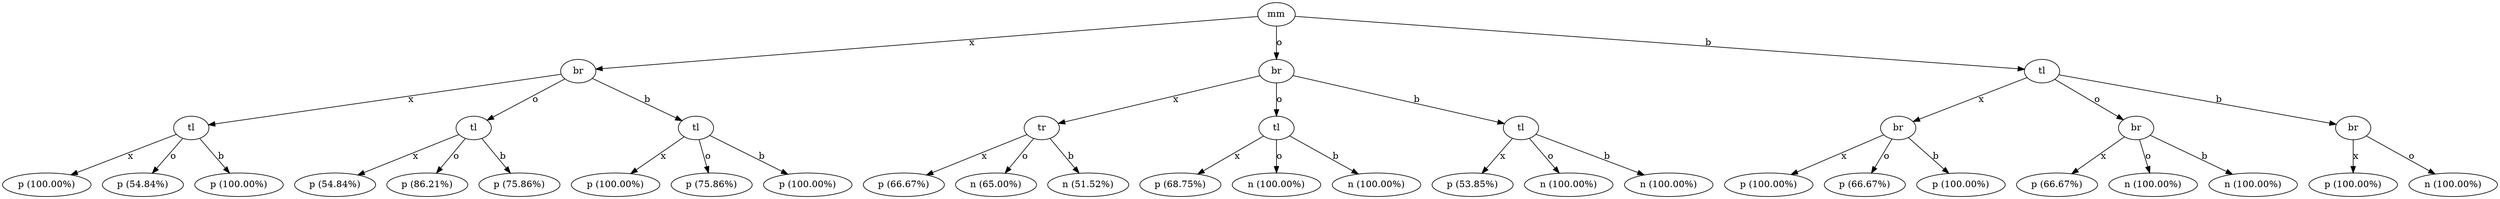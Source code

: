 digraph G {
"bg==" [ shape=oval label="mm"]
"bg==" -> "bi0w" [ label="x" ]
"bi0w" [ shape=oval label="br"]
"bi0w" -> "bi0wLTA=" [ label="x" ]
"bi0wLTA=" [ shape=oval label="tl"]
"bi0wLTA=" -> "bi0wLTAtMA==" [ label="x" ]
"bi0wLTAtMA==" [ shape=oval label="p (100.00%)"]
"bi0wLTA=" -> "bi0wLTAtMQ==" [ label="o" ]
"bi0wLTAtMQ==" [ shape=oval label="p (54.84%)"]
"bi0wLTA=" -> "bi0wLTAtMg==" [ label="b" ]
"bi0wLTAtMg==" [ shape=oval label="p (100.00%)"]
"bi0w" -> "bi0wLTE=" [ label="o" ]
"bi0wLTE=" [ shape=oval label="tl"]
"bi0wLTE=" -> "bi0wLTEtMA==" [ label="x" ]
"bi0wLTEtMA==" [ shape=oval label="p (54.84%)"]
"bi0wLTE=" -> "bi0wLTEtMQ==" [ label="o" ]
"bi0wLTEtMQ==" [ shape=oval label="p (86.21%)"]
"bi0wLTE=" -> "bi0wLTEtMg==" [ label="b" ]
"bi0wLTEtMg==" [ shape=oval label="p (75.86%)"]
"bi0w" -> "bi0wLTI=" [ label="b" ]
"bi0wLTI=" [ shape=oval label="tl"]
"bi0wLTI=" -> "bi0wLTItMA==" [ label="x" ]
"bi0wLTItMA==" [ shape=oval label="p (100.00%)"]
"bi0wLTI=" -> "bi0wLTItMQ==" [ label="o" ]
"bi0wLTItMQ==" [ shape=oval label="p (75.86%)"]
"bi0wLTI=" -> "bi0wLTItMg==" [ label="b" ]
"bi0wLTItMg==" [ shape=oval label="p (100.00%)"]
"bg==" -> "bi0x" [ label="o" ]
"bi0x" [ shape=oval label="br"]
"bi0x" -> "bi0xLTA=" [ label="x" ]
"bi0xLTA=" [ shape=oval label="tr"]
"bi0xLTA=" -> "bi0xLTAtMA==" [ label="x" ]
"bi0xLTAtMA==" [ shape=oval label="p (66.67%)"]
"bi0xLTA=" -> "bi0xLTAtMQ==" [ label="o" ]
"bi0xLTAtMQ==" [ shape=oval label="n (65.00%)"]
"bi0xLTA=" -> "bi0xLTAtMg==" [ label="b" ]
"bi0xLTAtMg==" [ shape=oval label="n (51.52%)"]
"bi0x" -> "bi0xLTE=" [ label="o" ]
"bi0xLTE=" [ shape=oval label="tl"]
"bi0xLTE=" -> "bi0xLTEtMA==" [ label="x" ]
"bi0xLTEtMA==" [ shape=oval label="p (68.75%)"]
"bi0xLTE=" -> "bi0xLTEtMQ==" [ label="o" ]
"bi0xLTEtMQ==" [ shape=oval label="n (100.00%)"]
"bi0xLTE=" -> "bi0xLTEtMg==" [ label="b" ]
"bi0xLTEtMg==" [ shape=oval label="n (100.00%)"]
"bi0x" -> "bi0xLTI=" [ label="b" ]
"bi0xLTI=" [ shape=oval label="tl"]
"bi0xLTI=" -> "bi0xLTItMA==" [ label="x" ]
"bi0xLTItMA==" [ shape=oval label="p (53.85%)"]
"bi0xLTI=" -> "bi0xLTItMQ==" [ label="o" ]
"bi0xLTItMQ==" [ shape=oval label="n (100.00%)"]
"bi0xLTI=" -> "bi0xLTItMg==" [ label="b" ]
"bi0xLTItMg==" [ shape=oval label="n (100.00%)"]
"bg==" -> "bi0y" [ label="b" ]
"bi0y" [ shape=oval label="tl"]
"bi0y" -> "bi0yLTA=" [ label="x" ]
"bi0yLTA=" [ shape=oval label="br"]
"bi0yLTA=" -> "bi0yLTAtMA==" [ label="x" ]
"bi0yLTAtMA==" [ shape=oval label="p (100.00%)"]
"bi0yLTA=" -> "bi0yLTAtMQ==" [ label="o" ]
"bi0yLTAtMQ==" [ shape=oval label="p (66.67%)"]
"bi0yLTA=" -> "bi0yLTAtMg==" [ label="b" ]
"bi0yLTAtMg==" [ shape=oval label="p (100.00%)"]
"bi0y" -> "bi0yLTE=" [ label="o" ]
"bi0yLTE=" [ shape=oval label="br"]
"bi0yLTE=" -> "bi0yLTEtMA==" [ label="x" ]
"bi0yLTEtMA==" [ shape=oval label="p (66.67%)"]
"bi0yLTE=" -> "bi0yLTEtMQ==" [ label="o" ]
"bi0yLTEtMQ==" [ shape=oval label="n (100.00%)"]
"bi0yLTE=" -> "bi0yLTEtMg==" [ label="b" ]
"bi0yLTEtMg==" [ shape=oval label="n (100.00%)"]
"bi0y" -> "bi0yLTI=" [ label="b" ]
"bi0yLTI=" [ shape=oval label="br"]
"bi0yLTI=" -> "bi0yLTItMA==" [ label="x" ]
"bi0yLTItMA==" [ shape=oval label="p (100.00%)"]
"bi0yLTI=" -> "bi0yLTItMQ==" [ label="o" ]
"bi0yLTItMQ==" [ shape=oval label="n (100.00%)"]
}
